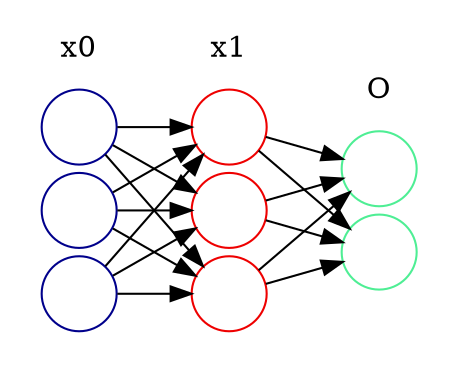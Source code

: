 digraph {
    rankdir=LR
    splines=line
    nodesep=.05;
        
    node [label=""];
        
    subgraph cluster_0 {
        color=white;
        node [style=solid,color=blue4, shape=circle];
        x01 x02 x03;
        label = "x0";
    }

    subgraph cluster_1 {
        color=white;
        node [style=solid,color=red2, shape=circle];
        x11 x12 x13;
        label = "x1";
    }

    subgraph cluster_3 {
        color=white;
        node [style=solid,color=seagreen2, shape=circle];
        O1 O2;
        label="O";
    }
    
    x01 -> x11
    x01 -> x12
    x01 -> x13
    
    x02 -> x11
    x02 -> x12
    x02 -> x13
    
    x03 -> x11
    x03 -> x12
    x03 -> x13
    
    x11 -> O1
    x11 -> O2
    
    x12 -> O1
    x12 -> O2
    
    x13 -> O1
    x13 -> O2
}